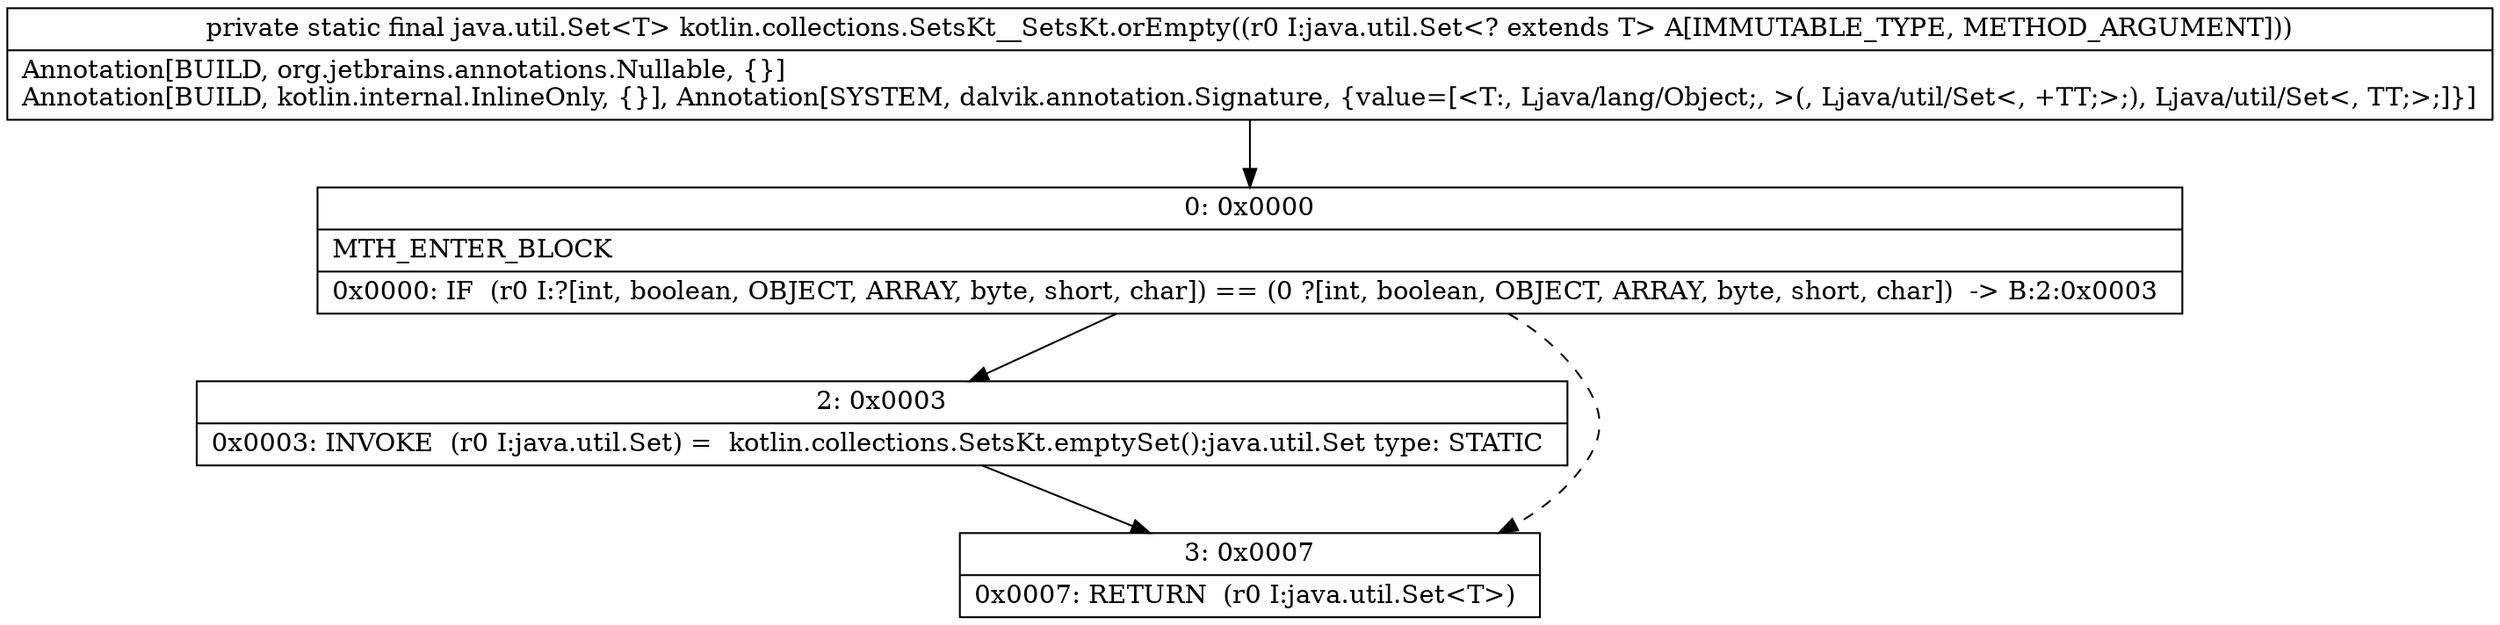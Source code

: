 digraph "CFG forkotlin.collections.SetsKt__SetsKt.orEmpty(Ljava\/util\/Set;)Ljava\/util\/Set;" {
Node_0 [shape=record,label="{0\:\ 0x0000|MTH_ENTER_BLOCK\l|0x0000: IF  (r0 I:?[int, boolean, OBJECT, ARRAY, byte, short, char]) == (0 ?[int, boolean, OBJECT, ARRAY, byte, short, char])  \-\> B:2:0x0003 \l}"];
Node_2 [shape=record,label="{2\:\ 0x0003|0x0003: INVOKE  (r0 I:java.util.Set) =  kotlin.collections.SetsKt.emptySet():java.util.Set type: STATIC \l}"];
Node_3 [shape=record,label="{3\:\ 0x0007|0x0007: RETURN  (r0 I:java.util.Set\<T\>) \l}"];
MethodNode[shape=record,label="{private static final java.util.Set\<T\> kotlin.collections.SetsKt__SetsKt.orEmpty((r0 I:java.util.Set\<? extends T\> A[IMMUTABLE_TYPE, METHOD_ARGUMENT]))  | Annotation[BUILD, org.jetbrains.annotations.Nullable, \{\}]\lAnnotation[BUILD, kotlin.internal.InlineOnly, \{\}], Annotation[SYSTEM, dalvik.annotation.Signature, \{value=[\<T:, Ljava\/lang\/Object;, \>(, Ljava\/util\/Set\<, +TT;\>;), Ljava\/util\/Set\<, TT;\>;]\}]\l}"];
MethodNode -> Node_0;
Node_0 -> Node_2;
Node_0 -> Node_3[style=dashed];
Node_2 -> Node_3;
}

